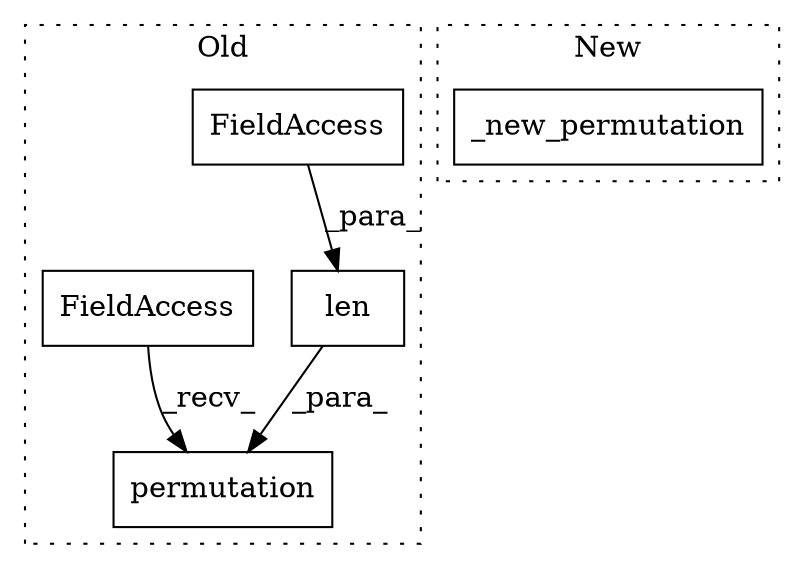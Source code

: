 digraph G {
subgraph cluster0 {
1 [label="len" a="32" s="2268,2284" l="4,1" shape="box"];
3 [label="FieldAccess" a="22" s="2272" l="12" shape="box"];
4 [label="permutation" a="32" s="2256,2285" l="12,1" shape="box"];
5 [label="FieldAccess" a="22" s="2243" l="12" shape="box"];
label = "Old";
style="dotted";
}
subgraph cluster1 {
2 [label="_new_permutation" a="32" s="2218" l="18" shape="box"];
label = "New";
style="dotted";
}
1 -> 4 [label="_para_"];
3 -> 1 [label="_para_"];
5 -> 4 [label="_recv_"];
}